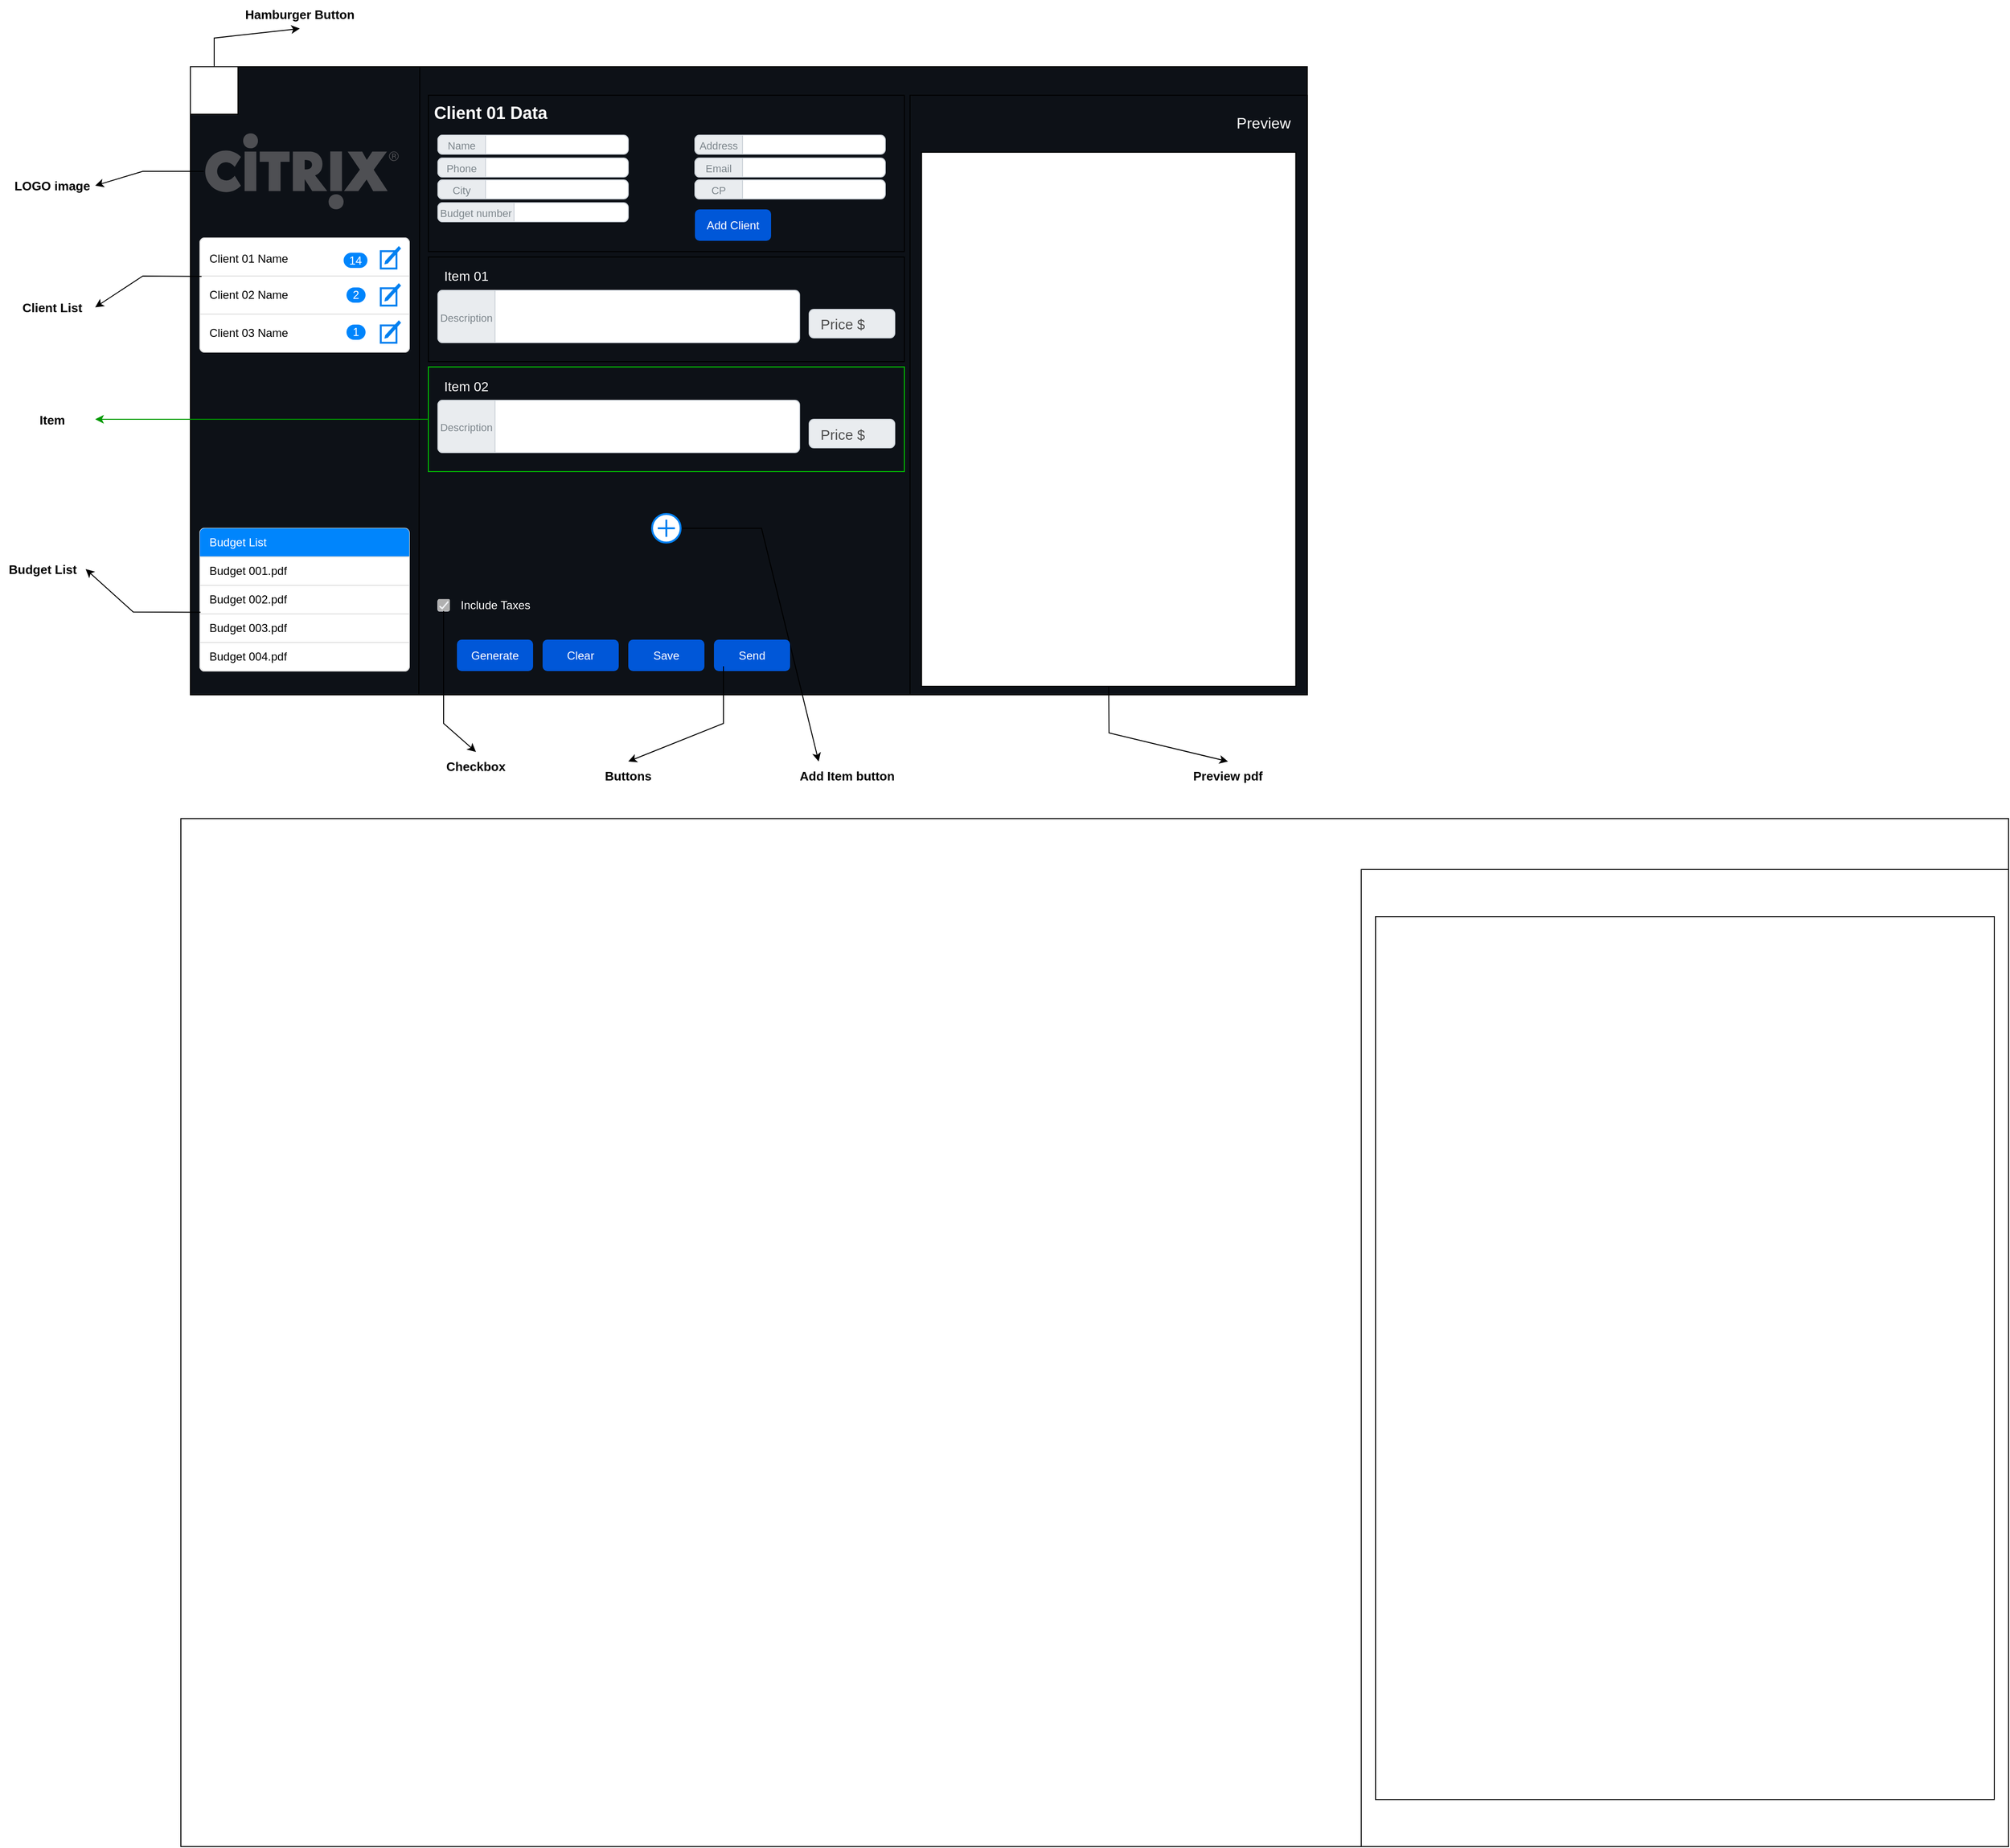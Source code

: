 <mxfile version="22.0.4" type="device">
  <diagram name="Página-1" id="2h6BVpUbpn3eaQ8Mzutt">
    <mxGraphModel dx="2367" dy="1240" grid="1" gridSize="10" guides="1" tooltips="1" connect="1" arrows="1" fold="1" page="1" pageScale="1" pageWidth="827" pageHeight="1169" math="0" shadow="0">
      <root>
        <mxCell id="0" />
        <mxCell id="1" parent="0" />
        <mxCell id="bfvBG_LsfSfWpUa8G1N8-1" value="" style="whiteSpace=wrap;html=1;aspect=fixed;fillColor=#0d1117;" parent="1" vertex="1">
          <mxGeometry x="240" y="190" width="1173.34" height="660" as="geometry" />
        </mxCell>
        <mxCell id="bfvBG_LsfSfWpUa8G1N8-2" value="" style="rounded=0;whiteSpace=wrap;html=1;fillColor=#0d1117;aspect=fixed;" parent="1" vertex="1">
          <mxGeometry x="996" y="220" width="417.35" height="630" as="geometry" />
        </mxCell>
        <mxCell id="bfvBG_LsfSfWpUa8G1N8-6" value="" style="endArrow=none;html=1;rounded=0;exitX=0.153;exitY=1;exitDx=0;exitDy=0;exitPerimeter=0;" parent="1" edge="1">
          <mxGeometry width="50" height="50" relative="1" as="geometry">
            <mxPoint x="480.001" y="850" as="sourcePoint" />
            <mxPoint x="481" y="190" as="targetPoint" />
          </mxGeometry>
        </mxCell>
        <mxCell id="bfvBG_LsfSfWpUa8G1N8-7" value="" style="rounded=0;whiteSpace=wrap;html=1;" parent="1" vertex="1">
          <mxGeometry x="240" y="190" width="50" height="50" as="geometry" />
        </mxCell>
        <mxCell id="bfvBG_LsfSfWpUa8G1N8-12" value="" style="shape=image;html=1;verticalAlign=top;verticalLabelPosition=bottom;labelBackgroundColor=#ffffff;imageAspect=0;aspect=fixed;image=https://cdn2.iconfinder.com/data/icons/vivid/48/menu-128.png" parent="1" vertex="1">
          <mxGeometry x="240" y="190" width="50" height="50" as="geometry" />
        </mxCell>
        <mxCell id="bfvBG_LsfSfWpUa8G1N8-34" value="" style="html=1;shadow=0;dashed=0;shape=mxgraph.bootstrap.rrect;rSize=5;strokeColor=#DFDFDF;html=1;whiteSpace=wrap;fillColor=#FFFFFF;fontColor=#000000;" parent="1" vertex="1">
          <mxGeometry x="250" y="675" width="200" height="150" as="geometry" />
        </mxCell>
        <mxCell id="bfvBG_LsfSfWpUa8G1N8-35" value="Cras justo odio" style="html=1;shadow=0;dashed=0;shape=mxgraph.bootstrap.topButton;rSize=5;strokeColor=none;fillColor=#0085FC;fontColor=#ffffff;perimeter=none;whiteSpace=wrap;resizeWidth=1;align=left;spacing=10;" parent="bfvBG_LsfSfWpUa8G1N8-34" vertex="1">
          <mxGeometry width="200" height="30" relative="1" as="geometry" />
        </mxCell>
        <mxCell id="bfvBG_LsfSfWpUa8G1N8-36" value="Dapibus ac facilisis in" style="strokeColor=inherit;fillColor=inherit;gradientColor=inherit;fontColor=inherit;html=1;shadow=0;dashed=0;perimeter=none;whiteSpace=wrap;resizeWidth=1;align=left;spacing=10;" parent="bfvBG_LsfSfWpUa8G1N8-34" vertex="1">
          <mxGeometry width="200" height="30" relative="1" as="geometry">
            <mxPoint y="30" as="offset" />
          </mxGeometry>
        </mxCell>
        <mxCell id="bfvBG_LsfSfWpUa8G1N8-37" value="Morbi leo risus" style="strokeColor=inherit;fillColor=inherit;gradientColor=inherit;fontColor=inherit;html=1;shadow=0;dashed=0;perimeter=none;whiteSpace=wrap;resizeWidth=1;align=left;spacing=10;" parent="bfvBG_LsfSfWpUa8G1N8-34" vertex="1">
          <mxGeometry width="200" height="30" relative="1" as="geometry">
            <mxPoint y="60" as="offset" />
          </mxGeometry>
        </mxCell>
        <mxCell id="bfvBG_LsfSfWpUa8G1N8-38" value="Porta ac consectetur ac" style="strokeColor=inherit;fillColor=inherit;gradientColor=inherit;fontColor=inherit;html=1;shadow=0;dashed=0;perimeter=none;whiteSpace=wrap;resizeWidth=1;align=left;spacing=10;" parent="bfvBG_LsfSfWpUa8G1N8-34" vertex="1">
          <mxGeometry width="200" height="30" relative="1" as="geometry">
            <mxPoint y="90" as="offset" />
          </mxGeometry>
        </mxCell>
        <mxCell id="bfvBG_LsfSfWpUa8G1N8-39" value="Vestibulum at eros" style="strokeColor=inherit;fillColor=inherit;gradientColor=inherit;fontColor=inherit;html=1;shadow=0;dashed=0;shape=mxgraph.bootstrap.bottomButton;rSize=5;perimeter=none;whiteSpace=wrap;resizeWidth=1;resizeHeight=0;align=left;spacing=10;" parent="bfvBG_LsfSfWpUa8G1N8-34" vertex="1">
          <mxGeometry y="1" width="200" height="30" relative="1" as="geometry">
            <mxPoint y="-30" as="offset" />
          </mxGeometry>
        </mxCell>
        <mxCell id="bfvBG_LsfSfWpUa8G1N8-40" value="" style="html=1;shadow=0;dashed=0;shape=mxgraph.bootstrap.rrect;rSize=5;strokeColor=#DFDFDF;html=1;whiteSpace=wrap;fillColor=#FFFFFF;fontColor=#000000;" parent="1" vertex="1">
          <mxGeometry x="250" y="675" width="220" height="150" as="geometry" />
        </mxCell>
        <mxCell id="bfvBG_LsfSfWpUa8G1N8-41" value="Budget List" style="html=1;shadow=0;dashed=0;shape=mxgraph.bootstrap.topButton;rSize=5;strokeColor=none;fillColor=#0085FC;fontColor=#ffffff;perimeter=none;whiteSpace=wrap;resizeWidth=1;align=left;spacing=10;" parent="bfvBG_LsfSfWpUa8G1N8-40" vertex="1">
          <mxGeometry width="220.0" height="30" relative="1" as="geometry" />
        </mxCell>
        <mxCell id="bfvBG_LsfSfWpUa8G1N8-42" value="Budget 001.pdf" style="strokeColor=inherit;fillColor=inherit;gradientColor=inherit;fontColor=inherit;html=1;shadow=0;dashed=0;perimeter=none;whiteSpace=wrap;resizeWidth=1;align=left;spacing=10;" parent="bfvBG_LsfSfWpUa8G1N8-40" vertex="1">
          <mxGeometry width="220.0" height="30" relative="1" as="geometry">
            <mxPoint y="30" as="offset" />
          </mxGeometry>
        </mxCell>
        <mxCell id="bfvBG_LsfSfWpUa8G1N8-43" value="Budget 002.pdf" style="strokeColor=inherit;fillColor=inherit;gradientColor=inherit;fontColor=inherit;html=1;shadow=0;dashed=0;perimeter=none;whiteSpace=wrap;resizeWidth=1;align=left;spacing=10;" parent="bfvBG_LsfSfWpUa8G1N8-40" vertex="1">
          <mxGeometry width="220.0" height="30" relative="1" as="geometry">
            <mxPoint y="60" as="offset" />
          </mxGeometry>
        </mxCell>
        <mxCell id="bfvBG_LsfSfWpUa8G1N8-44" value="Budget 003.pdf" style="strokeColor=inherit;fillColor=inherit;gradientColor=inherit;fontColor=inherit;html=1;shadow=0;dashed=0;perimeter=none;whiteSpace=wrap;resizeWidth=1;align=left;spacing=10;" parent="bfvBG_LsfSfWpUa8G1N8-40" vertex="1">
          <mxGeometry width="220.0" height="30" relative="1" as="geometry">
            <mxPoint y="90" as="offset" />
          </mxGeometry>
        </mxCell>
        <mxCell id="bfvBG_LsfSfWpUa8G1N8-45" value="Budget 004.pdf" style="strokeColor=inherit;fillColor=inherit;gradientColor=inherit;fontColor=inherit;html=1;shadow=0;dashed=0;shape=mxgraph.bootstrap.bottomButton;rSize=5;perimeter=none;whiteSpace=wrap;resizeWidth=1;resizeHeight=0;align=left;spacing=10;" parent="bfvBG_LsfSfWpUa8G1N8-40" vertex="1">
          <mxGeometry y="1" width="220.0" height="30" relative="1" as="geometry">
            <mxPoint y="-30" as="offset" />
          </mxGeometry>
        </mxCell>
        <mxCell id="bfvBG_LsfSfWpUa8G1N8-81" value="" style="html=1;shadow=0;dashed=0;shape=mxgraph.bootstrap.rrect;rSize=5;strokeColor=#DFDFDF;html=1;whiteSpace=wrap;fillColor=#FFFFFF;fontColor=#000000;" parent="1" vertex="1">
          <mxGeometry x="250" y="370" width="220" height="120" as="geometry" />
        </mxCell>
        <mxCell id="bfvBG_LsfSfWpUa8G1N8-82" value="Client 01 Name" style="strokeColor=inherit;fillColor=inherit;gradientColor=inherit;fontColor=inherit;html=1;shadow=0;dashed=0;shape=mxgraph.bootstrap.topButton;rSize=5;perimeter=none;whiteSpace=wrap;resizeWidth=1;align=left;spacing=10;" parent="bfvBG_LsfSfWpUa8G1N8-81" vertex="1">
          <mxGeometry width="220" height="43" relative="1" as="geometry" />
        </mxCell>
        <mxCell id="bfvBG_LsfSfWpUa8G1N8-83" value="14" style="strokeColor=inherit;fillColor=inherit;gradientColor=inherit;fontColor=inherit;html=1;shadow=0;dashed=0;shape=mxgraph.bootstrap.rrect;rSize=8;fillColor=#0085FC;strokeColor=none;fontColor=#ffffff;whiteSpace=wrap;" parent="bfvBG_LsfSfWpUa8G1N8-82" vertex="1">
          <mxGeometry x="1" y="0.5" width="25" height="16" relative="1" as="geometry">
            <mxPoint x="-69" y="-6" as="offset" />
          </mxGeometry>
        </mxCell>
        <mxCell id="bfvBG_LsfSfWpUa8G1N8-199" value="" style="html=1;verticalLabelPosition=bottom;align=center;labelBackgroundColor=#ffffff;verticalAlign=top;strokeWidth=2;strokeColor=#0080F0;shadow=0;dashed=0;shape=mxgraph.ios7.icons.compose;" parent="bfvBG_LsfSfWpUa8G1N8-82" vertex="1">
          <mxGeometry x="190" y="10" width="20" height="22.1" as="geometry" />
        </mxCell>
        <mxCell id="bfvBG_LsfSfWpUa8G1N8-84" value="Client 02 Name" style="strokeColor=inherit;fillColor=inherit;gradientColor=inherit;fontColor=inherit;html=1;shadow=0;dashed=0;perimeter=none;whiteSpace=wrap;resizeWidth=1;align=left;spacing=10;" parent="bfvBG_LsfSfWpUa8G1N8-81" vertex="1">
          <mxGeometry width="220.0" height="40" relative="1" as="geometry">
            <mxPoint y="40" as="offset" />
          </mxGeometry>
        </mxCell>
        <mxCell id="bfvBG_LsfSfWpUa8G1N8-85" value="2" style="strokeColor=inherit;fillColor=inherit;gradientColor=inherit;fontColor=inherit;html=1;shadow=0;dashed=0;shape=mxgraph.bootstrap.rrect;rSize=8;fillColor=#0085FC;strokeColor=none;fontColor=#ffffff;whiteSpace=wrap;" parent="bfvBG_LsfSfWpUa8G1N8-84" vertex="1">
          <mxGeometry x="1" y="0.5" width="20" height="16" relative="1" as="geometry">
            <mxPoint x="-66" y="-8" as="offset" />
          </mxGeometry>
        </mxCell>
        <mxCell id="bfvBG_LsfSfWpUa8G1N8-202" value="" style="html=1;verticalLabelPosition=bottom;align=center;labelBackgroundColor=#ffffff;verticalAlign=top;strokeWidth=2;strokeColor=#0080F0;shadow=0;dashed=0;shape=mxgraph.ios7.icons.compose;" parent="bfvBG_LsfSfWpUa8G1N8-84" vertex="1">
          <mxGeometry x="190" y="8.95" width="20" height="22.1" as="geometry" />
        </mxCell>
        <mxCell id="bfvBG_LsfSfWpUa8G1N8-86" value="Client 03 Name" style="strokeColor=inherit;fillColor=inherit;gradientColor=inherit;fontColor=inherit;html=1;shadow=0;dashed=0;shape=mxgraph.bootstrap.bottomButton;rSize=5;perimeter=none;whiteSpace=wrap;resizeWidth=1;resizeHeight=0;align=left;spacing=10;" parent="bfvBG_LsfSfWpUa8G1N8-81" vertex="1">
          <mxGeometry y="1" width="220.0" height="40" relative="1" as="geometry">
            <mxPoint y="-40" as="offset" />
          </mxGeometry>
        </mxCell>
        <mxCell id="bfvBG_LsfSfWpUa8G1N8-87" value="1" style="strokeColor=inherit;fillColor=inherit;gradientColor=inherit;fontColor=inherit;html=1;shadow=0;dashed=0;shape=mxgraph.bootstrap.rrect;rSize=8;fillColor=#0085FC;strokeColor=none;fontColor=#ffffff;whiteSpace=wrap;" parent="bfvBG_LsfSfWpUa8G1N8-86" vertex="1">
          <mxGeometry x="1" y="0.5" width="20" height="16" relative="1" as="geometry">
            <mxPoint x="-66" y="-9" as="offset" />
          </mxGeometry>
        </mxCell>
        <mxCell id="bfvBG_LsfSfWpUa8G1N8-203" value="" style="html=1;verticalLabelPosition=bottom;align=center;labelBackgroundColor=#ffffff;verticalAlign=top;strokeWidth=2;strokeColor=#0080F0;shadow=0;dashed=0;shape=mxgraph.ios7.icons.compose;" parent="bfvBG_LsfSfWpUa8G1N8-86" vertex="1">
          <mxGeometry x="190" y="8" width="20" height="22.1" as="geometry" />
        </mxCell>
        <mxCell id="bfvBG_LsfSfWpUa8G1N8-89" value="" style="verticalLabelPosition=bottom;sketch=0;aspect=fixed;html=1;verticalAlign=top;strokeColor=none;align=center;outlineConnect=0;shape=mxgraph.citrix.citrix_logo;fillColor=#4E4F53;" parent="1" vertex="1">
          <mxGeometry x="254" y="260" width="204.8" height="80" as="geometry" />
        </mxCell>
        <mxCell id="bfvBG_LsfSfWpUa8G1N8-93" value="" style="rounded=0;whiteSpace=wrap;html=1;fillColor=#0d1117;" parent="1" vertex="1">
          <mxGeometry x="490" y="220" width="500" height="164.27" as="geometry" />
        </mxCell>
        <mxCell id="bfvBG_LsfSfWpUa8G1N8-106" value="Generate" style="rounded=1;fillColor=#0057D8;strokeColor=none;html=1;whiteSpace=wrap;fontColor=#ffffff;align=center;verticalAlign=middle;fontStyle=0;fontSize=12;sketch=0;" parent="1" vertex="1">
          <mxGeometry x="520" y="792" width="80" height="33" as="geometry" />
        </mxCell>
        <mxCell id="bfvBG_LsfSfWpUa8G1N8-107" value="Clear" style="rounded=1;fillColor=#0057D8;strokeColor=none;html=1;whiteSpace=wrap;fontColor=#ffffff;align=center;verticalAlign=middle;fontStyle=0;fontSize=12;sketch=0;" parent="1" vertex="1">
          <mxGeometry x="610" y="792" width="80" height="33" as="geometry" />
        </mxCell>
        <mxCell id="bfvBG_LsfSfWpUa8G1N8-108" value="Save" style="rounded=1;fillColor=#0057D8;strokeColor=none;html=1;whiteSpace=wrap;fontColor=#ffffff;align=center;verticalAlign=middle;fontStyle=0;fontSize=12;sketch=0;" parent="1" vertex="1">
          <mxGeometry x="700" y="792" width="80" height="33" as="geometry" />
        </mxCell>
        <mxCell id="bfvBG_LsfSfWpUa8G1N8-111" value="" style="group" parent="1" vertex="1" connectable="0">
          <mxGeometry x="499.997" y="749.337" width="12.667" height="12.667" as="geometry" />
        </mxCell>
        <mxCell id="bfvBG_LsfSfWpUa8G1N8-96" value="&lt;font color=&quot;#ffffff&quot;&gt;Include Taxes&lt;/font&gt;" style="rounded=1;fillColor=#F0F2F5;strokeColor=#D8DCE3;align=left;verticalAlign=middle;fontStyle=0;fontSize=12;labelPosition=right;verticalLabelPosition=middle;spacingLeft=10;html=1;shadow=0;dashed=0" parent="bfvBG_LsfSfWpUa8G1N8-111" vertex="1">
          <mxGeometry x="0.003" y="0.663" width="12" height="12" as="geometry" />
        </mxCell>
        <mxCell id="bfvBG_LsfSfWpUa8G1N8-102" value="" style="dashed=0;labelPosition=right;align=left;shape=mxgraph.gmdl.checkbox;strokeColor=none;fillColor=#B0B0B0;strokeWidth=2;sketch=0;html=1;" parent="bfvBG_LsfSfWpUa8G1N8-111" vertex="1">
          <mxGeometry width="12.667" height="12.667" as="geometry" />
        </mxCell>
        <mxCell id="bfvBG_LsfSfWpUa8G1N8-112" value="" style="rounded=0;whiteSpace=wrap;html=1;aspect=fixed;fillColor=#FFFFFF;" parent="1" vertex="1">
          <mxGeometry x="1008.13" y="280" width="393.08" height="561" as="geometry" />
        </mxCell>
        <mxCell id="bfvBG_LsfSfWpUa8G1N8-116" value="" style="html=1;verticalLabelPosition=bottom;align=center;labelBackgroundColor=#ffffff;verticalAlign=top;strokeWidth=2;strokeColor=#0080F0;shadow=0;dashed=0;shape=mxgraph.ios7.icons.add;" parent="1" vertex="1">
          <mxGeometry x="725" y="660" width="30" height="30" as="geometry" />
        </mxCell>
        <mxCell id="bfvBG_LsfSfWpUa8G1N8-117" value="&lt;font style=&quot;font-size: 16px; font-weight: normal;&quot;&gt;Preview&lt;/font&gt;" style="text;html=1;fontSize=24;fontStyle=1;verticalAlign=middle;align=center;fontColor=#FFFFFF;" parent="1" vertex="1">
          <mxGeometry x="1333.2" y="232" width="68.01" height="30" as="geometry" />
        </mxCell>
        <mxCell id="bfvBG_LsfSfWpUa8G1N8-121" value="Client 01 Data" style="text;strokeColor=none;fillColor=none;html=1;fontSize=18;fontStyle=1;verticalAlign=middle;align=center;fontColor=#FFFFFF;" parent="1" vertex="1">
          <mxGeometry x="490" y="224" width="130" height="30" as="geometry" />
        </mxCell>
        <mxCell id="bfvBG_LsfSfWpUa8G1N8-158" value="" style="group" parent="1" vertex="1" connectable="0">
          <mxGeometry x="490" y="390" width="500" height="120" as="geometry" />
        </mxCell>
        <mxCell id="bfvBG_LsfSfWpUa8G1N8-94" value="" style="rounded=0;whiteSpace=wrap;html=1;fillColor=#0d1117;" parent="bfvBG_LsfSfWpUa8G1N8-158" vertex="1">
          <mxGeometry width="500" height="110" as="geometry" />
        </mxCell>
        <mxCell id="bfvBG_LsfSfWpUa8G1N8-120" value="&lt;font style=&quot;font-size: 14px;&quot;&gt;Item 01&lt;/font&gt;" style="text;html=1;strokeColor=none;fillColor=none;align=center;verticalAlign=middle;whiteSpace=wrap;rounded=0;fontColor=#FCFCFC;" parent="bfvBG_LsfSfWpUa8G1N8-158" vertex="1">
          <mxGeometry x="10" y="10.07" width="60" height="19.86" as="geometry" />
        </mxCell>
        <mxCell id="bfvBG_LsfSfWpUa8G1N8-133" value="&lt;font style=&quot;font-size: 15px;&quot;&gt;Price $&lt;/font&gt;" style="html=1;shadow=0;dashed=0;shape=mxgraph.bootstrap.rrect;rSize=5;strokeColor=#CED4DA;strokeWidth=1;fillColor=#E9ECEF;fontColor=#505050;whiteSpace=wrap;align=left;verticalAlign=middle;spacingLeft=10;fontSize=15;" parent="bfvBG_LsfSfWpUa8G1N8-158" vertex="1">
          <mxGeometry x="400" y="55" width="90" height="30" as="geometry" />
        </mxCell>
        <mxCell id="bfvBG_LsfSfWpUa8G1N8-156" value="" style="html=1;shadow=0;dashed=0;shape=mxgraph.bootstrap.rrect;rSize=5;strokeColor=#CED4DA;html=1;whiteSpace=wrap;fillColor=#FFFFFF;fontColor=#7D868C;align=left;spacing=15;spacingLeft=40;fontSize=14;" parent="bfvBG_LsfSfWpUa8G1N8-158" vertex="1">
          <mxGeometry x="10" y="35" width="380" height="55" as="geometry" />
        </mxCell>
        <mxCell id="bfvBG_LsfSfWpUa8G1N8-157" value="&lt;font style=&quot;font-size: 11px;&quot;&gt;Description&lt;/font&gt;" style="html=1;shadow=0;dashed=0;shape=mxgraph.bootstrap.leftButton;strokeColor=inherit;gradientColor=inherit;fontColor=inherit;fillColor=#E9ECEF;rSize=5;perimeter=none;whiteSpace=wrap;resizeHeight=1;fontSize=14;" parent="bfvBG_LsfSfWpUa8G1N8-156" vertex="1">
          <mxGeometry width="60" height="55" as="geometry" />
        </mxCell>
        <mxCell id="bfvBG_LsfSfWpUa8G1N8-178" value="" style="html=1;shadow=0;dashed=0;shape=mxgraph.bootstrap.rrect;rSize=5;strokeColor=#CED4DA;html=1;whiteSpace=wrap;fillColor=#FFFFFF;fontColor=#7D868C;align=left;spacing=15;spacingLeft=40;fontSize=14;" parent="1" vertex="1">
          <mxGeometry x="500" y="286" width="200" height="20" as="geometry" />
        </mxCell>
        <mxCell id="bfvBG_LsfSfWpUa8G1N8-179" value="&lt;font style=&quot;font-size: 11px;&quot;&gt;Phone&lt;/font&gt;" style="html=1;shadow=0;dashed=0;shape=mxgraph.bootstrap.leftButton;strokeColor=inherit;gradientColor=inherit;fontColor=inherit;fillColor=#E9ECEF;rSize=5;perimeter=none;whiteSpace=wrap;resizeHeight=1;fontSize=14;" parent="bfvBG_LsfSfWpUa8G1N8-178" vertex="1">
          <mxGeometry width="50" height="20" as="geometry" />
        </mxCell>
        <mxCell id="bfvBG_LsfSfWpUa8G1N8-180" value="" style="html=1;shadow=0;dashed=0;shape=mxgraph.bootstrap.rrect;rSize=5;strokeColor=#CED4DA;html=1;whiteSpace=wrap;fillColor=#FFFFFF;fontColor=#7D868C;align=left;spacing=15;spacingLeft=40;fontSize=14;" parent="1" vertex="1">
          <mxGeometry x="500" y="262" width="200" height="20" as="geometry" />
        </mxCell>
        <mxCell id="bfvBG_LsfSfWpUa8G1N8-181" value="&lt;font style=&quot;font-size: 11px;&quot;&gt;Name&lt;/font&gt;" style="html=1;shadow=0;dashed=0;shape=mxgraph.bootstrap.leftButton;strokeColor=inherit;gradientColor=inherit;fontColor=inherit;fillColor=#E9ECEF;rSize=5;perimeter=none;whiteSpace=wrap;resizeHeight=1;fontSize=14;" parent="bfvBG_LsfSfWpUa8G1N8-180" vertex="1">
          <mxGeometry width="50" height="20" as="geometry" />
        </mxCell>
        <mxCell id="bfvBG_LsfSfWpUa8G1N8-182" value="" style="html=1;shadow=0;dashed=0;shape=mxgraph.bootstrap.rrect;rSize=5;strokeColor=#CED4DA;html=1;whiteSpace=wrap;fillColor=#FFFFFF;fontColor=#7D868C;align=left;spacing=15;spacingLeft=40;fontSize=14;" parent="1" vertex="1">
          <mxGeometry x="770" y="286" width="200" height="20" as="geometry" />
        </mxCell>
        <mxCell id="bfvBG_LsfSfWpUa8G1N8-183" value="&lt;font style=&quot;font-size: 11px;&quot;&gt;Email&lt;/font&gt;" style="html=1;shadow=0;dashed=0;shape=mxgraph.bootstrap.leftButton;strokeColor=inherit;gradientColor=inherit;fontColor=inherit;fillColor=#E9ECEF;rSize=5;perimeter=none;whiteSpace=wrap;resizeHeight=1;fontSize=14;" parent="bfvBG_LsfSfWpUa8G1N8-182" vertex="1">
          <mxGeometry width="50" height="20" as="geometry" />
        </mxCell>
        <mxCell id="bfvBG_LsfSfWpUa8G1N8-184" value="" style="html=1;shadow=0;dashed=0;shape=mxgraph.bootstrap.rrect;rSize=5;strokeColor=#CED4DA;html=1;whiteSpace=wrap;fillColor=#FFFFFF;fontColor=#7D868C;align=left;spacing=15;spacingLeft=40;fontSize=14;" parent="1" vertex="1">
          <mxGeometry x="770" y="262" width="200" height="20" as="geometry" />
        </mxCell>
        <mxCell id="bfvBG_LsfSfWpUa8G1N8-185" value="&lt;font style=&quot;font-size: 11px;&quot;&gt;Address&lt;/font&gt;" style="html=1;shadow=0;dashed=0;shape=mxgraph.bootstrap.leftButton;strokeColor=inherit;gradientColor=inherit;fontColor=inherit;fillColor=#E9ECEF;rSize=5;perimeter=none;whiteSpace=wrap;resizeHeight=1;fontSize=14;" parent="bfvBG_LsfSfWpUa8G1N8-184" vertex="1">
          <mxGeometry width="50" height="20" as="geometry" />
        </mxCell>
        <mxCell id="bfvBG_LsfSfWpUa8G1N8-186" value="" style="html=1;shadow=0;dashed=0;shape=mxgraph.bootstrap.rrect;rSize=5;strokeColor=#CED4DA;html=1;whiteSpace=wrap;fillColor=#FFFFFF;fontColor=#7D868C;align=left;spacing=15;spacingLeft=40;fontSize=14;" parent="1" vertex="1">
          <mxGeometry x="500" y="309" width="200" height="20" as="geometry" />
        </mxCell>
        <mxCell id="bfvBG_LsfSfWpUa8G1N8-187" value="&lt;font style=&quot;font-size: 11px;&quot;&gt;City&lt;/font&gt;" style="html=1;shadow=0;dashed=0;shape=mxgraph.bootstrap.leftButton;strokeColor=inherit;gradientColor=inherit;fontColor=inherit;fillColor=#E9ECEF;rSize=5;perimeter=none;whiteSpace=wrap;resizeHeight=1;fontSize=14;" parent="bfvBG_LsfSfWpUa8G1N8-186" vertex="1">
          <mxGeometry width="50" height="20" as="geometry" />
        </mxCell>
        <mxCell id="bfvBG_LsfSfWpUa8G1N8-188" value="" style="html=1;shadow=0;dashed=0;shape=mxgraph.bootstrap.rrect;rSize=5;strokeColor=#CED4DA;html=1;whiteSpace=wrap;fillColor=#FFFFFF;fontColor=#7D868C;align=left;spacing=15;spacingLeft=40;fontSize=14;" parent="1" vertex="1">
          <mxGeometry x="770" y="309" width="200" height="20" as="geometry" />
        </mxCell>
        <mxCell id="bfvBG_LsfSfWpUa8G1N8-189" value="&lt;font style=&quot;font-size: 11px;&quot;&gt;CP&lt;/font&gt;" style="html=1;shadow=0;dashed=0;shape=mxgraph.bootstrap.leftButton;strokeColor=inherit;gradientColor=inherit;fontColor=inherit;fillColor=#E9ECEF;rSize=5;perimeter=none;whiteSpace=wrap;resizeHeight=1;fontSize=14;" parent="bfvBG_LsfSfWpUa8G1N8-188" vertex="1">
          <mxGeometry width="50" height="20" as="geometry" />
        </mxCell>
        <mxCell id="bfvBG_LsfSfWpUa8G1N8-190" value="" style="html=1;shadow=0;dashed=0;shape=mxgraph.bootstrap.rrect;rSize=5;strokeColor=#CED4DA;html=1;whiteSpace=wrap;fillColor=#FFFFFF;fontColor=#7D868C;align=left;spacing=15;spacingLeft=40;fontSize=14;" parent="1" vertex="1">
          <mxGeometry x="500" y="333" width="200" height="20" as="geometry" />
        </mxCell>
        <mxCell id="bfvBG_LsfSfWpUa8G1N8-191" value="&lt;span style=&quot;font-size: 11px;&quot;&gt;Budget number&lt;/span&gt;" style="html=1;shadow=0;dashed=0;shape=mxgraph.bootstrap.leftButton;strokeColor=inherit;gradientColor=inherit;fontColor=inherit;fillColor=#E9ECEF;rSize=5;perimeter=none;whiteSpace=wrap;resizeHeight=1;fontSize=14;" parent="bfvBG_LsfSfWpUa8G1N8-190" vertex="1">
          <mxGeometry width="80" height="20" as="geometry" />
        </mxCell>
        <mxCell id="bfvBG_LsfSfWpUa8G1N8-194" value="Add Item button" style="text;html=1;strokeColor=none;fillColor=none;align=center;verticalAlign=middle;whiteSpace=wrap;rounded=0;fontStyle=1;fontSize=13;" parent="1" vertex="1">
          <mxGeometry x="870" y="920" width="120" height="30" as="geometry" />
        </mxCell>
        <mxCell id="bfvBG_LsfSfWpUa8G1N8-195" value="Hamburger Button" style="text;html=1;strokeColor=none;fillColor=none;align=center;verticalAlign=middle;whiteSpace=wrap;rounded=0;fontStyle=1;fontSize=13;" parent="1" vertex="1">
          <mxGeometry x="290" y="120" width="130" height="30" as="geometry" />
        </mxCell>
        <mxCell id="bfvBG_LsfSfWpUa8G1N8-197" value="Add Client" style="rounded=1;fillColor=#0057D8;strokeColor=none;html=1;whiteSpace=wrap;fontColor=#ffffff;align=center;verticalAlign=middle;fontStyle=0;fontSize=12;sketch=0;" parent="1" vertex="1">
          <mxGeometry x="770" y="340" width="80" height="33" as="geometry" />
        </mxCell>
        <mxCell id="bfvBG_LsfSfWpUa8G1N8-204" value="" style="rounded=0;whiteSpace=wrap;html=1;strokeColor=#00CC00;fillColor=#0d1117;" parent="1" vertex="1">
          <mxGeometry x="490" y="505.5" width="500" height="110" as="geometry" />
        </mxCell>
        <mxCell id="bfvBG_LsfSfWpUa8G1N8-205" value="&lt;font style=&quot;font-size: 14px;&quot;&gt;Item 02&lt;/font&gt;" style="text;html=1;strokeColor=none;fillColor=none;align=center;verticalAlign=middle;whiteSpace=wrap;rounded=0;fontColor=#FCFCFC;" parent="1" vertex="1">
          <mxGeometry x="500" y="515.57" width="60" height="19.86" as="geometry" />
        </mxCell>
        <mxCell id="bfvBG_LsfSfWpUa8G1N8-206" value="&lt;font style=&quot;font-size: 15px;&quot;&gt;Price $&lt;/font&gt;" style="html=1;shadow=0;dashed=0;shape=mxgraph.bootstrap.rrect;rSize=5;strokeColor=#CED4DA;strokeWidth=1;fillColor=#E9ECEF;fontColor=#505050;whiteSpace=wrap;align=left;verticalAlign=middle;spacingLeft=10;fontSize=15;" parent="1" vertex="1">
          <mxGeometry x="890" y="560.5" width="90" height="30" as="geometry" />
        </mxCell>
        <mxCell id="bfvBG_LsfSfWpUa8G1N8-207" value="" style="html=1;shadow=0;dashed=0;shape=mxgraph.bootstrap.rrect;rSize=5;strokeColor=#CED4DA;html=1;whiteSpace=wrap;fillColor=#FFFFFF;fontColor=#7D868C;align=left;spacing=15;spacingLeft=40;fontSize=14;" parent="1" vertex="1">
          <mxGeometry x="500" y="540.5" width="380" height="55" as="geometry" />
        </mxCell>
        <mxCell id="bfvBG_LsfSfWpUa8G1N8-208" value="&lt;font style=&quot;font-size: 11px;&quot;&gt;Description&lt;/font&gt;" style="html=1;shadow=0;dashed=0;shape=mxgraph.bootstrap.leftButton;strokeColor=inherit;gradientColor=inherit;fontColor=inherit;fillColor=#E9ECEF;rSize=5;perimeter=none;whiteSpace=wrap;resizeHeight=1;fontSize=14;" parent="bfvBG_LsfSfWpUa8G1N8-207" vertex="1">
          <mxGeometry width="60" height="55" as="geometry" />
        </mxCell>
        <mxCell id="bfvBG_LsfSfWpUa8G1N8-209" value="LOGO image" style="text;html=1;strokeColor=none;fillColor=none;align=center;verticalAlign=middle;whiteSpace=wrap;rounded=0;fontStyle=1;fontSize=13;" parent="1" vertex="1">
          <mxGeometry x="50" y="300" width="90" height="30" as="geometry" />
        </mxCell>
        <mxCell id="bfvBG_LsfSfWpUa8G1N8-210" value="Client List" style="text;html=1;strokeColor=none;fillColor=none;align=center;verticalAlign=middle;whiteSpace=wrap;rounded=0;fontStyle=1;fontSize=13;" parent="1" vertex="1">
          <mxGeometry x="50" y="427.87" width="90" height="30" as="geometry" />
        </mxCell>
        <mxCell id="bfvBG_LsfSfWpUa8G1N8-211" value="Budget List" style="text;html=1;strokeColor=none;fillColor=none;align=center;verticalAlign=middle;whiteSpace=wrap;rounded=0;fontStyle=1;fontSize=13;" parent="1" vertex="1">
          <mxGeometry x="40" y="702.87" width="90" height="30" as="geometry" />
        </mxCell>
        <mxCell id="bfvBG_LsfSfWpUa8G1N8-212" value="Preview pdf" style="text;html=1;strokeColor=none;fillColor=none;align=center;verticalAlign=middle;whiteSpace=wrap;rounded=0;fontStyle=1;fontSize=13;" parent="1" vertex="1">
          <mxGeometry x="1270" y="920" width="120" height="30" as="geometry" />
        </mxCell>
        <mxCell id="bfvBG_LsfSfWpUa8G1N8-213" value="Buttons" style="text;html=1;strokeColor=none;fillColor=none;align=center;verticalAlign=middle;whiteSpace=wrap;rounded=0;fontStyle=1;fontSize=13;" parent="1" vertex="1">
          <mxGeometry x="640" y="920" width="120" height="30" as="geometry" />
        </mxCell>
        <mxCell id="bfvBG_LsfSfWpUa8G1N8-214" value="Checkbox" style="text;html=1;strokeColor=none;fillColor=none;align=center;verticalAlign=middle;whiteSpace=wrap;rounded=0;fontStyle=1;fontSize=13;" parent="1" vertex="1">
          <mxGeometry x="480" y="910" width="120" height="30" as="geometry" />
        </mxCell>
        <mxCell id="bfvBG_LsfSfWpUa8G1N8-216" value="" style="endArrow=classic;html=1;rounded=0;entryX=0.25;entryY=0;entryDx=0;entryDy=0;exitX=1.064;exitY=0.5;exitDx=0;exitDy=0;exitPerimeter=0;" parent="1" source="bfvBG_LsfSfWpUa8G1N8-116" target="bfvBG_LsfSfWpUa8G1N8-194" edge="1">
          <mxGeometry width="50" height="50" relative="1" as="geometry">
            <mxPoint x="770" y="980" as="sourcePoint" />
            <mxPoint x="820" y="930" as="targetPoint" />
            <Array as="points">
              <mxPoint x="840" y="675" />
            </Array>
          </mxGeometry>
        </mxCell>
        <mxCell id="bfvBG_LsfSfWpUa8G1N8-217" value="" style="endArrow=classic;html=1;rounded=0;entryX=0.5;entryY=0;entryDx=0;entryDy=0;" parent="1" source="bfvBG_LsfSfWpUa8G1N8-96" target="bfvBG_LsfSfWpUa8G1N8-214" edge="1">
          <mxGeometry width="50" height="50" relative="1" as="geometry">
            <mxPoint x="600" y="770" as="sourcePoint" />
            <mxPoint x="650" y="702.87" as="targetPoint" />
            <Array as="points">
              <mxPoint x="506" y="880" />
            </Array>
          </mxGeometry>
        </mxCell>
        <mxCell id="bfvBG_LsfSfWpUa8G1N8-109" value="Send" style="rounded=1;fillColor=#0057D8;strokeColor=none;html=1;whiteSpace=wrap;fontColor=#ffffff;align=center;verticalAlign=middle;fontStyle=0;fontSize=12;sketch=0;" parent="1" vertex="1">
          <mxGeometry x="790" y="792" width="80" height="33" as="geometry" />
        </mxCell>
        <mxCell id="bfvBG_LsfSfWpUa8G1N8-219" value="" style="endArrow=classic;html=1;rounded=0;entryX=0.5;entryY=0;entryDx=0;entryDy=0;" parent="1" target="bfvBG_LsfSfWpUa8G1N8-213" edge="1">
          <mxGeometry width="50" height="50" relative="1" as="geometry">
            <mxPoint x="800" y="820" as="sourcePoint" />
            <mxPoint x="850" y="770" as="targetPoint" />
            <Array as="points">
              <mxPoint x="800" y="880" />
            </Array>
          </mxGeometry>
        </mxCell>
        <mxCell id="bfvBG_LsfSfWpUa8G1N8-220" value="" style="endArrow=classic;html=1;rounded=0;exitX=0.5;exitY=1;exitDx=0;exitDy=0;entryX=0.5;entryY=0;entryDx=0;entryDy=0;" parent="1" source="bfvBG_LsfSfWpUa8G1N8-112" target="bfvBG_LsfSfWpUa8G1N8-212" edge="1">
          <mxGeometry width="50" height="50" relative="1" as="geometry">
            <mxPoint x="770" y="710" as="sourcePoint" />
            <mxPoint x="820" y="660" as="targetPoint" />
            <Array as="points">
              <mxPoint x="1205" y="890" />
            </Array>
          </mxGeometry>
        </mxCell>
        <mxCell id="bfvBG_LsfSfWpUa8G1N8-221" value="" style="endArrow=classic;html=1;rounded=0;exitX=0.003;exitY=0.943;exitDx=0;exitDy=0;exitPerimeter=0;entryX=1;entryY=0.5;entryDx=0;entryDy=0;" parent="1" source="bfvBG_LsfSfWpUa8G1N8-43" target="bfvBG_LsfSfWpUa8G1N8-211" edge="1">
          <mxGeometry width="50" height="50" relative="1" as="geometry">
            <mxPoint x="300" y="615.5" as="sourcePoint" />
            <mxPoint x="350" y="565.5" as="targetPoint" />
            <Array as="points">
              <mxPoint x="180" y="763" />
            </Array>
          </mxGeometry>
        </mxCell>
        <mxCell id="bfvBG_LsfSfWpUa8G1N8-222" value="" style="endArrow=classic;html=1;rounded=0;entryX=1;entryY=0.5;entryDx=0;entryDy=0;exitX=0.008;exitY=0.009;exitDx=0;exitDy=0;exitPerimeter=0;" parent="1" source="bfvBG_LsfSfWpUa8G1N8-84" target="bfvBG_LsfSfWpUa8G1N8-210" edge="1">
          <mxGeometry width="50" height="50" relative="1" as="geometry">
            <mxPoint x="770" y="590" as="sourcePoint" />
            <mxPoint x="820" y="540" as="targetPoint" />
            <Array as="points">
              <mxPoint x="190" y="410" />
            </Array>
          </mxGeometry>
        </mxCell>
        <mxCell id="bfvBG_LsfSfWpUa8G1N8-223" value="" style="endArrow=classic;html=1;rounded=0;entryX=1;entryY=0.5;entryDx=0;entryDy=0;" parent="1" source="bfvBG_LsfSfWpUa8G1N8-89" target="bfvBG_LsfSfWpUa8G1N8-209" edge="1">
          <mxGeometry width="50" height="50" relative="1" as="geometry">
            <mxPoint x="770" y="590" as="sourcePoint" />
            <mxPoint x="820" y="540" as="targetPoint" />
            <Array as="points">
              <mxPoint x="190" y="300" />
            </Array>
          </mxGeometry>
        </mxCell>
        <mxCell id="bfvBG_LsfSfWpUa8G1N8-224" value="" style="endArrow=classic;html=1;rounded=0;exitX=0.5;exitY=0;exitDx=0;exitDy=0;entryX=0.5;entryY=1;entryDx=0;entryDy=0;" parent="1" source="bfvBG_LsfSfWpUa8G1N8-12" target="bfvBG_LsfSfWpUa8G1N8-195" edge="1">
          <mxGeometry width="50" height="50" relative="1" as="geometry">
            <mxPoint x="770" y="590" as="sourcePoint" />
            <mxPoint x="820" y="540" as="targetPoint" />
            <Array as="points">
              <mxPoint x="265" y="160" />
            </Array>
          </mxGeometry>
        </mxCell>
        <mxCell id="bfvBG_LsfSfWpUa8G1N8-225" value="" style="endArrow=classic;html=1;rounded=0;exitX=0;exitY=0.5;exitDx=0;exitDy=0;entryX=1;entryY=0.5;entryDx=0;entryDy=0;strokeColor=#009900;" parent="1" source="bfvBG_LsfSfWpUa8G1N8-204" target="bfvBG_LsfSfWpUa8G1N8-226" edge="1">
          <mxGeometry width="50" height="50" relative="1" as="geometry">
            <mxPoint x="770" y="590" as="sourcePoint" />
            <mxPoint x="150" y="561" as="targetPoint" />
          </mxGeometry>
        </mxCell>
        <mxCell id="bfvBG_LsfSfWpUa8G1N8-226" value="Item" style="text;html=1;strokeColor=none;fillColor=none;align=center;verticalAlign=middle;whiteSpace=wrap;rounded=0;fontStyle=1;fontSize=13;" parent="1" vertex="1">
          <mxGeometry x="50" y="545.5" width="90" height="30" as="geometry" />
        </mxCell>
        <mxCell id="ZxFanHAD_YSxqsTvnrbs-1" value="" style="whiteSpace=wrap;html=1;aspect=fixed;fillColor=default;" vertex="1" parent="1">
          <mxGeometry x="230" y="980" width="1920" height="1079.99" as="geometry" />
        </mxCell>
        <mxCell id="ZxFanHAD_YSxqsTvnrbs-2" value="" style="rounded=0;whiteSpace=wrap;html=1;fillColor=default;aspect=fixed;" vertex="1" parent="1">
          <mxGeometry x="1470" y="1033.51" width="680" height="1026.48" as="geometry" />
        </mxCell>
        <mxCell id="ZxFanHAD_YSxqsTvnrbs-3" value="" style="rounded=0;whiteSpace=wrap;html=1;aspect=fixed;fillColor=default;" vertex="1" parent="1">
          <mxGeometry x="1485" y="1082.92" width="650" height="927.67" as="geometry" />
        </mxCell>
      </root>
    </mxGraphModel>
  </diagram>
</mxfile>
